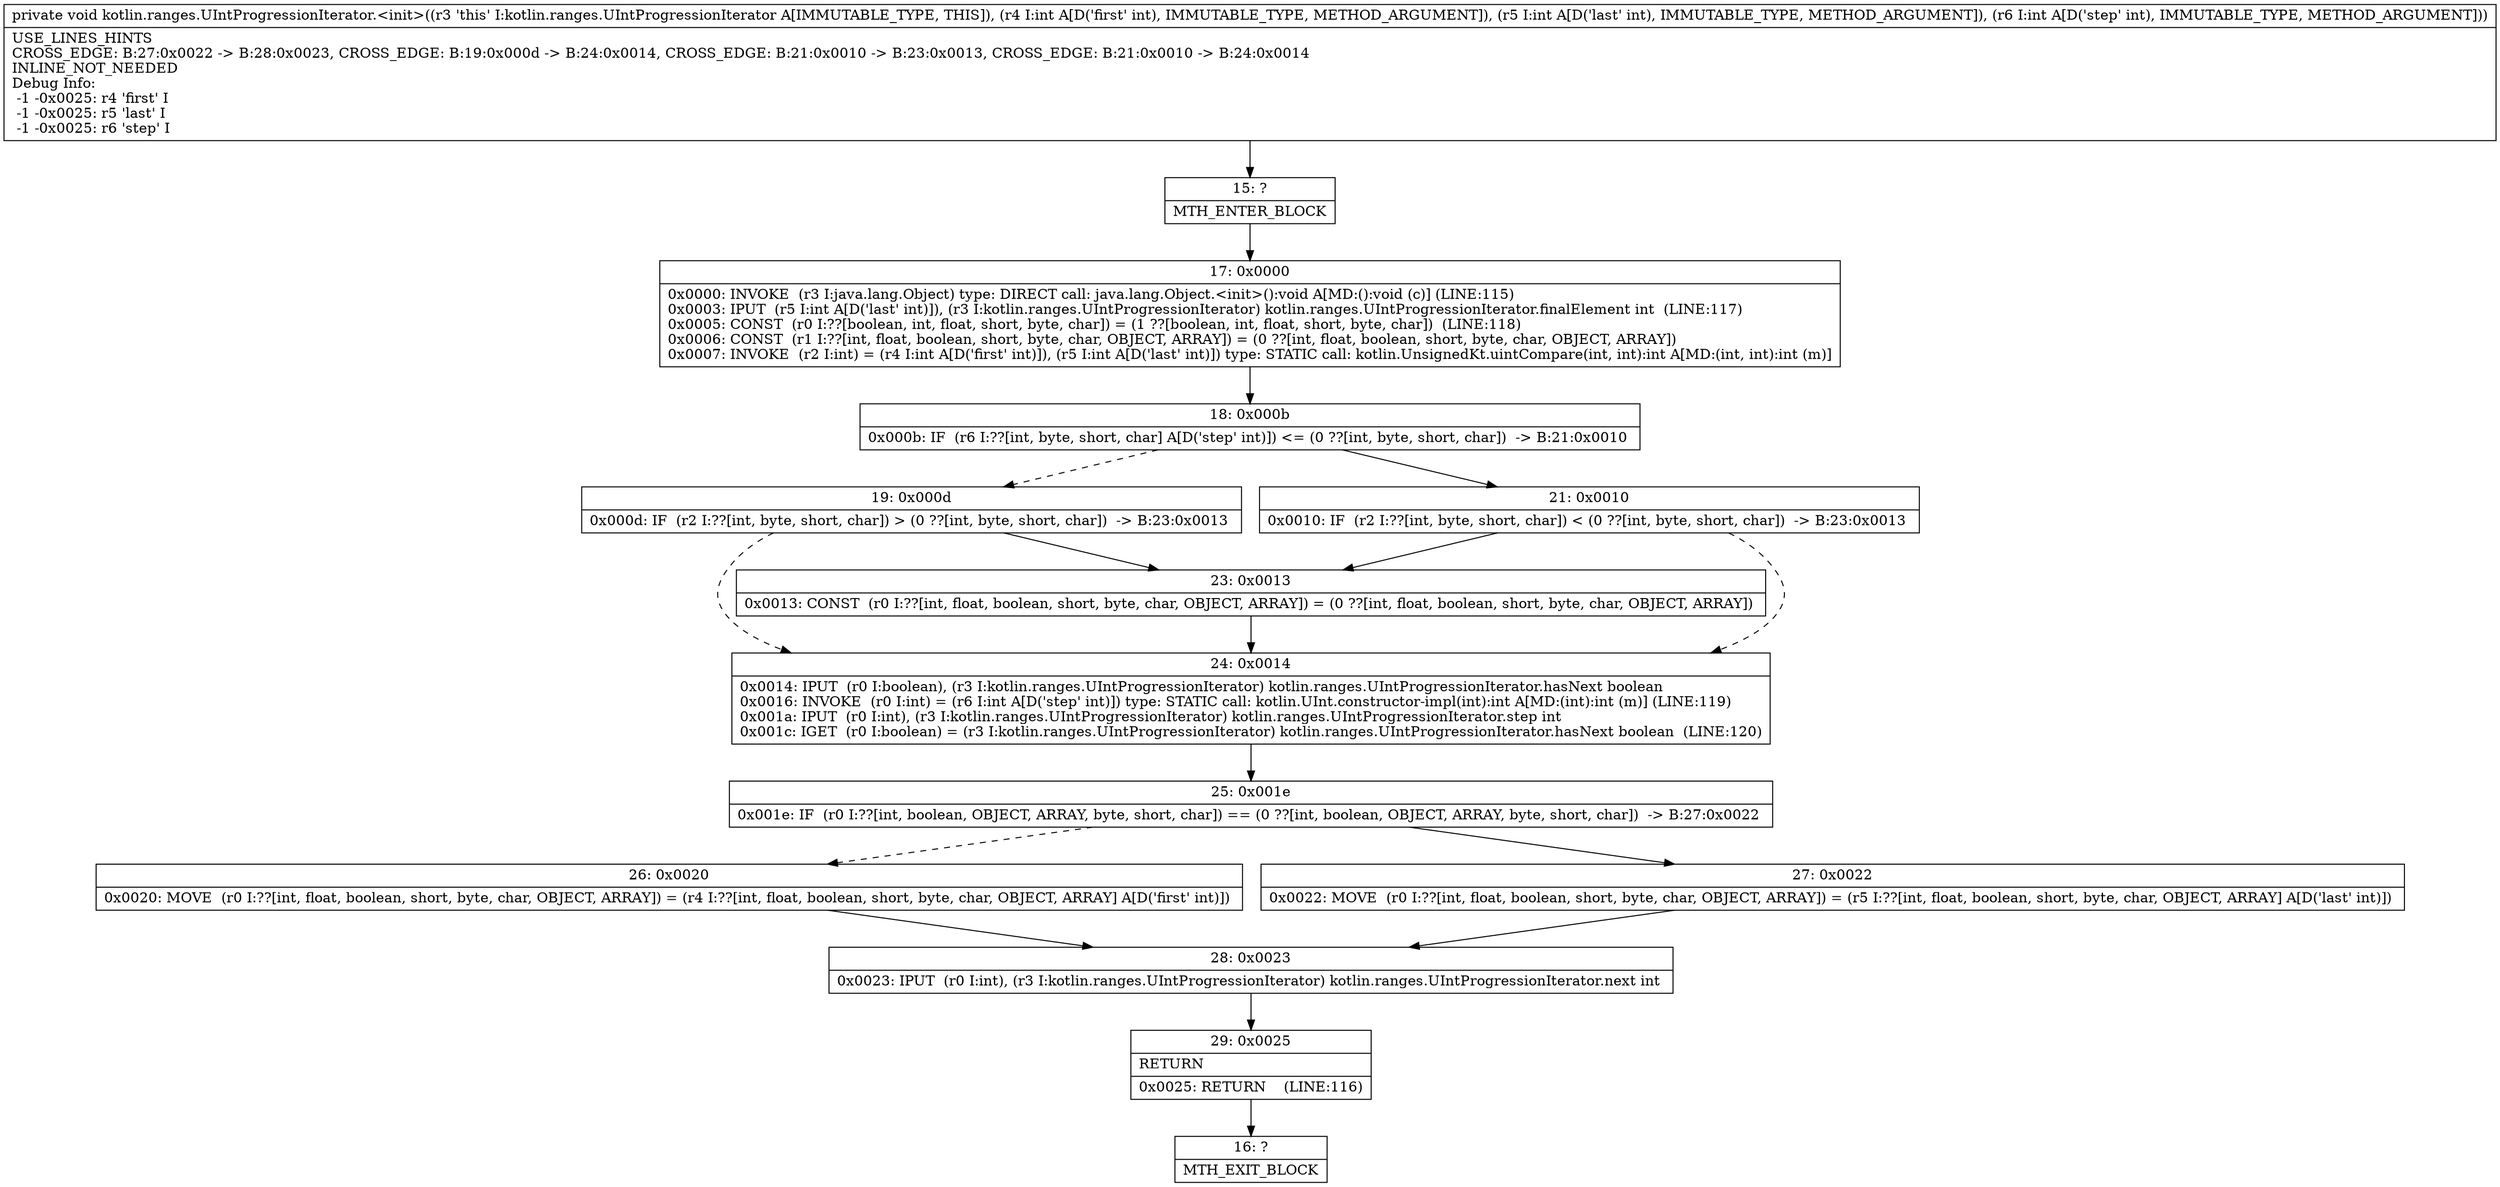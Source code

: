 digraph "CFG forkotlin.ranges.UIntProgressionIterator.\<init\>(III)V" {
Node_15 [shape=record,label="{15\:\ ?|MTH_ENTER_BLOCK\l}"];
Node_17 [shape=record,label="{17\:\ 0x0000|0x0000: INVOKE  (r3 I:java.lang.Object) type: DIRECT call: java.lang.Object.\<init\>():void A[MD:():void (c)] (LINE:115)\l0x0003: IPUT  (r5 I:int A[D('last' int)]), (r3 I:kotlin.ranges.UIntProgressionIterator) kotlin.ranges.UIntProgressionIterator.finalElement int  (LINE:117)\l0x0005: CONST  (r0 I:??[boolean, int, float, short, byte, char]) = (1 ??[boolean, int, float, short, byte, char])  (LINE:118)\l0x0006: CONST  (r1 I:??[int, float, boolean, short, byte, char, OBJECT, ARRAY]) = (0 ??[int, float, boolean, short, byte, char, OBJECT, ARRAY]) \l0x0007: INVOKE  (r2 I:int) = (r4 I:int A[D('first' int)]), (r5 I:int A[D('last' int)]) type: STATIC call: kotlin.UnsignedKt.uintCompare(int, int):int A[MD:(int, int):int (m)]\l}"];
Node_18 [shape=record,label="{18\:\ 0x000b|0x000b: IF  (r6 I:??[int, byte, short, char] A[D('step' int)]) \<= (0 ??[int, byte, short, char])  \-\> B:21:0x0010 \l}"];
Node_19 [shape=record,label="{19\:\ 0x000d|0x000d: IF  (r2 I:??[int, byte, short, char]) \> (0 ??[int, byte, short, char])  \-\> B:23:0x0013 \l}"];
Node_23 [shape=record,label="{23\:\ 0x0013|0x0013: CONST  (r0 I:??[int, float, boolean, short, byte, char, OBJECT, ARRAY]) = (0 ??[int, float, boolean, short, byte, char, OBJECT, ARRAY]) \l}"];
Node_24 [shape=record,label="{24\:\ 0x0014|0x0014: IPUT  (r0 I:boolean), (r3 I:kotlin.ranges.UIntProgressionIterator) kotlin.ranges.UIntProgressionIterator.hasNext boolean \l0x0016: INVOKE  (r0 I:int) = (r6 I:int A[D('step' int)]) type: STATIC call: kotlin.UInt.constructor\-impl(int):int A[MD:(int):int (m)] (LINE:119)\l0x001a: IPUT  (r0 I:int), (r3 I:kotlin.ranges.UIntProgressionIterator) kotlin.ranges.UIntProgressionIterator.step int \l0x001c: IGET  (r0 I:boolean) = (r3 I:kotlin.ranges.UIntProgressionIterator) kotlin.ranges.UIntProgressionIterator.hasNext boolean  (LINE:120)\l}"];
Node_25 [shape=record,label="{25\:\ 0x001e|0x001e: IF  (r0 I:??[int, boolean, OBJECT, ARRAY, byte, short, char]) == (0 ??[int, boolean, OBJECT, ARRAY, byte, short, char])  \-\> B:27:0x0022 \l}"];
Node_26 [shape=record,label="{26\:\ 0x0020|0x0020: MOVE  (r0 I:??[int, float, boolean, short, byte, char, OBJECT, ARRAY]) = (r4 I:??[int, float, boolean, short, byte, char, OBJECT, ARRAY] A[D('first' int)]) \l}"];
Node_28 [shape=record,label="{28\:\ 0x0023|0x0023: IPUT  (r0 I:int), (r3 I:kotlin.ranges.UIntProgressionIterator) kotlin.ranges.UIntProgressionIterator.next int \l}"];
Node_29 [shape=record,label="{29\:\ 0x0025|RETURN\l|0x0025: RETURN    (LINE:116)\l}"];
Node_16 [shape=record,label="{16\:\ ?|MTH_EXIT_BLOCK\l}"];
Node_27 [shape=record,label="{27\:\ 0x0022|0x0022: MOVE  (r0 I:??[int, float, boolean, short, byte, char, OBJECT, ARRAY]) = (r5 I:??[int, float, boolean, short, byte, char, OBJECT, ARRAY] A[D('last' int)]) \l}"];
Node_21 [shape=record,label="{21\:\ 0x0010|0x0010: IF  (r2 I:??[int, byte, short, char]) \< (0 ??[int, byte, short, char])  \-\> B:23:0x0013 \l}"];
MethodNode[shape=record,label="{private void kotlin.ranges.UIntProgressionIterator.\<init\>((r3 'this' I:kotlin.ranges.UIntProgressionIterator A[IMMUTABLE_TYPE, THIS]), (r4 I:int A[D('first' int), IMMUTABLE_TYPE, METHOD_ARGUMENT]), (r5 I:int A[D('last' int), IMMUTABLE_TYPE, METHOD_ARGUMENT]), (r6 I:int A[D('step' int), IMMUTABLE_TYPE, METHOD_ARGUMENT]))  | USE_LINES_HINTS\lCROSS_EDGE: B:27:0x0022 \-\> B:28:0x0023, CROSS_EDGE: B:19:0x000d \-\> B:24:0x0014, CROSS_EDGE: B:21:0x0010 \-\> B:23:0x0013, CROSS_EDGE: B:21:0x0010 \-\> B:24:0x0014\lINLINE_NOT_NEEDED\lDebug Info:\l  \-1 \-0x0025: r4 'first' I\l  \-1 \-0x0025: r5 'last' I\l  \-1 \-0x0025: r6 'step' I\l}"];
MethodNode -> Node_15;Node_15 -> Node_17;
Node_17 -> Node_18;
Node_18 -> Node_19[style=dashed];
Node_18 -> Node_21;
Node_19 -> Node_23;
Node_19 -> Node_24[style=dashed];
Node_23 -> Node_24;
Node_24 -> Node_25;
Node_25 -> Node_26[style=dashed];
Node_25 -> Node_27;
Node_26 -> Node_28;
Node_28 -> Node_29;
Node_29 -> Node_16;
Node_27 -> Node_28;
Node_21 -> Node_23;
Node_21 -> Node_24[style=dashed];
}

